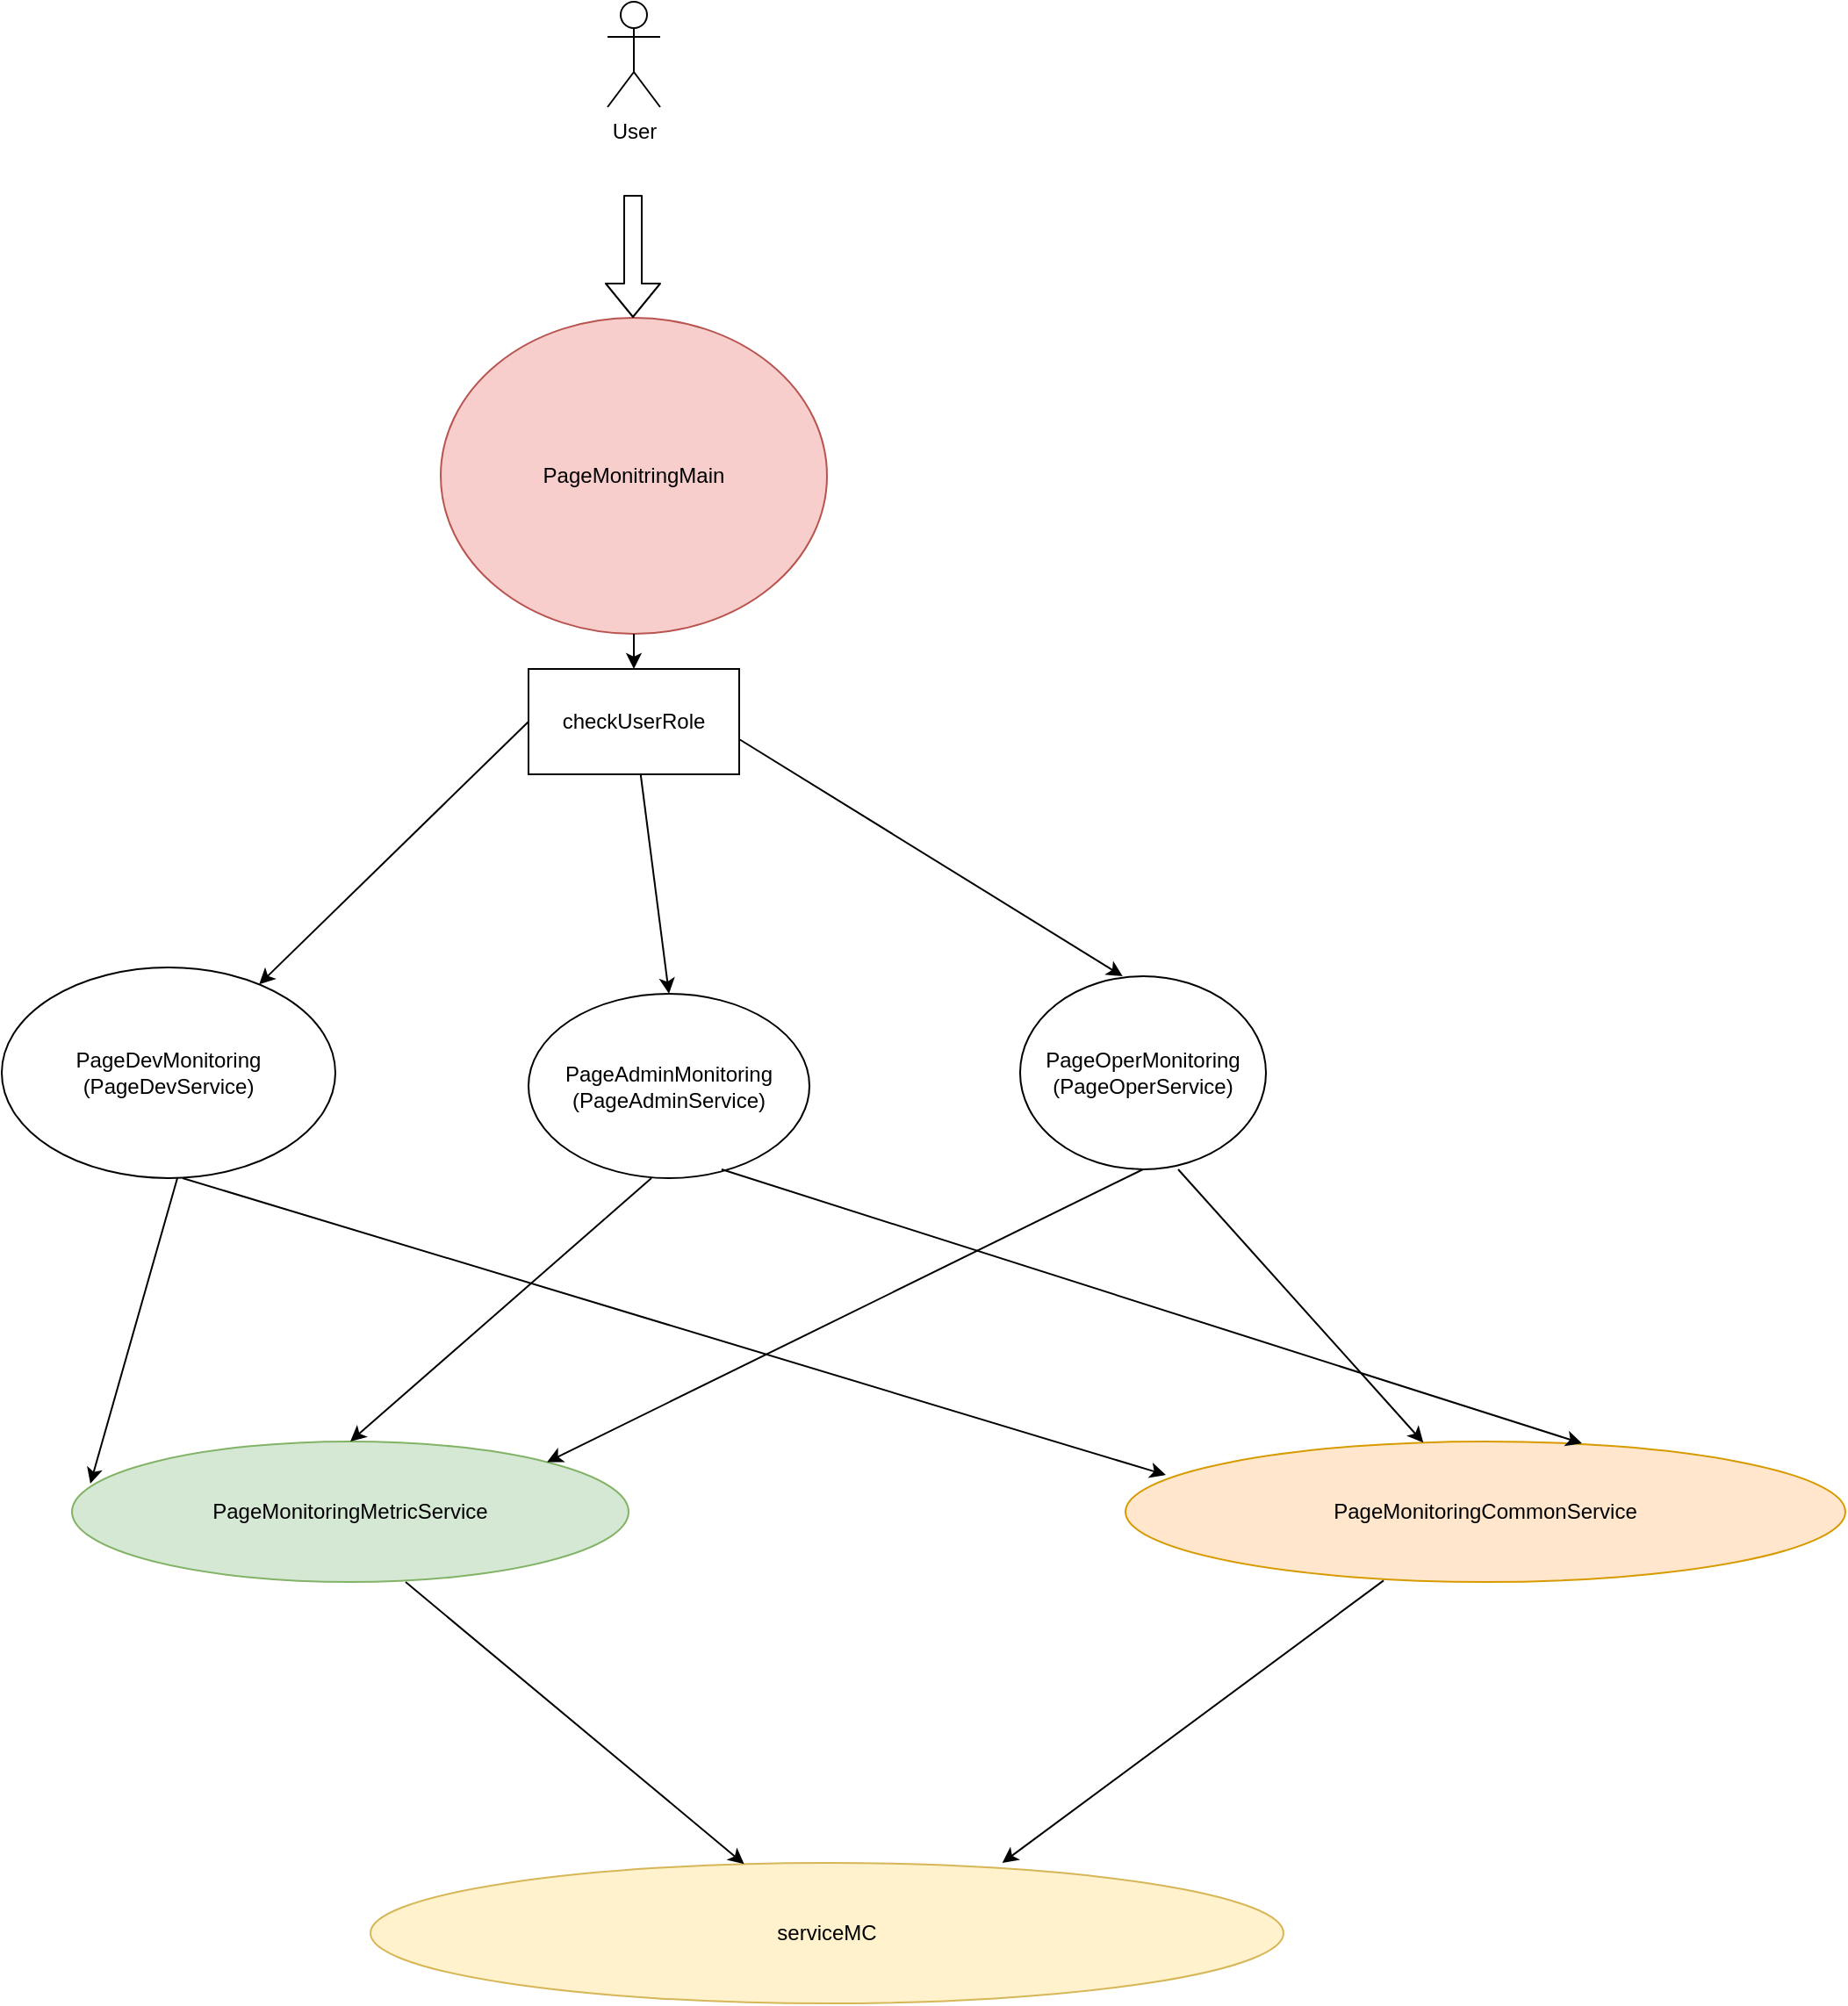 <mxfile version="12.7.1" type="github">
  <diagram id="Umu5q6S04zW-6YSL-UDz" name="Page-1">
    <mxGraphModel dx="1426" dy="1936" grid="1" gridSize="10" guides="1" tooltips="1" connect="1" arrows="1" fold="1" page="1" pageScale="1" pageWidth="827" pageHeight="1169" math="0" shadow="0">
      <root>
        <mxCell id="0" />
        <mxCell id="1" parent="0" />
        <mxCell id="wjYXXtgGg5O6mG5rprIA-1" value="PageMonitringMain" style="ellipse;whiteSpace=wrap;html=1;fillColor=#f8cecc;strokeColor=#b85450;" parent="1" vertex="1">
          <mxGeometry x="290" y="50" width="220" height="180" as="geometry" />
        </mxCell>
        <mxCell id="WP3GIV7tcJfg-KmQSKY6-4" value="PageDevMonitoring&lt;br&gt;(PageDevService)" style="ellipse;whiteSpace=wrap;html=1;" vertex="1" parent="1">
          <mxGeometry x="40" y="420" width="190" height="120" as="geometry" />
        </mxCell>
        <mxCell id="WP3GIV7tcJfg-KmQSKY6-5" value="&lt;span style=&quot;white-space: normal&quot;&gt;PageAdminMonitoring&lt;br&gt;(PageAdminService)&lt;br&gt;&lt;/span&gt;" style="ellipse;whiteSpace=wrap;html=1;" vertex="1" parent="1">
          <mxGeometry x="340" y="435" width="160" height="105" as="geometry" />
        </mxCell>
        <mxCell id="WP3GIV7tcJfg-KmQSKY6-6" value="&lt;span style=&quot;white-space: normal&quot;&gt;PageOperMonitoring&lt;br&gt;(PageOperService)&lt;br&gt;&lt;/span&gt;" style="ellipse;whiteSpace=wrap;html=1;" vertex="1" parent="1">
          <mxGeometry x="620" y="425" width="140" height="110" as="geometry" />
        </mxCell>
        <mxCell id="WP3GIV7tcJfg-KmQSKY6-7" value="" style="endArrow=classic;html=1;entryX=0.417;entryY=0;entryDx=0;entryDy=0;entryPerimeter=0;" edge="1" parent="1" target="WP3GIV7tcJfg-KmQSKY6-6">
          <mxGeometry width="50" height="50" relative="1" as="geometry">
            <mxPoint x="460" y="290" as="sourcePoint" />
            <mxPoint x="610" y="150" as="targetPoint" />
            <Array as="points" />
          </mxGeometry>
        </mxCell>
        <mxCell id="WP3GIV7tcJfg-KmQSKY6-10" value="" style="endArrow=classic;html=1;entryX=0.5;entryY=0;entryDx=0;entryDy=0;" edge="1" parent="1" source="WP3GIV7tcJfg-KmQSKY6-14" target="WP3GIV7tcJfg-KmQSKY6-5">
          <mxGeometry width="50" height="50" relative="1" as="geometry">
            <mxPoint x="400" y="230" as="sourcePoint" />
            <mxPoint x="450" y="180" as="targetPoint" />
          </mxGeometry>
        </mxCell>
        <mxCell id="WP3GIV7tcJfg-KmQSKY6-11" value="" style="endArrow=classic;html=1;exitX=0;exitY=0.5;exitDx=0;exitDy=0;" edge="1" parent="1" source="WP3GIV7tcJfg-KmQSKY6-14" target="WP3GIV7tcJfg-KmQSKY6-4">
          <mxGeometry width="50" height="50" relative="1" as="geometry">
            <mxPoint x="330" y="210" as="sourcePoint" />
            <mxPoint x="380" y="160" as="targetPoint" />
          </mxGeometry>
        </mxCell>
        <mxCell id="WP3GIV7tcJfg-KmQSKY6-12" value="" style="shape=flexArrow;endArrow=classic;html=1;" edge="1" parent="1">
          <mxGeometry width="50" height="50" relative="1" as="geometry">
            <mxPoint x="399.5" y="-20" as="sourcePoint" />
            <mxPoint x="399.5" y="50" as="targetPoint" />
          </mxGeometry>
        </mxCell>
        <mxCell id="WP3GIV7tcJfg-KmQSKY6-14" value="checkUserRole" style="rounded=0;whiteSpace=wrap;html=1;" vertex="1" parent="1">
          <mxGeometry x="340" y="250" width="120" height="60" as="geometry" />
        </mxCell>
        <mxCell id="WP3GIV7tcJfg-KmQSKY6-15" value="" style="endArrow=classic;html=1;entryX=0.5;entryY=0;entryDx=0;entryDy=0;" edge="1" parent="1" target="WP3GIV7tcJfg-KmQSKY6-14">
          <mxGeometry width="50" height="50" relative="1" as="geometry">
            <mxPoint x="400" y="230" as="sourcePoint" />
            <mxPoint x="400" y="435" as="targetPoint" />
          </mxGeometry>
        </mxCell>
        <mxCell id="WP3GIV7tcJfg-KmQSKY6-20" value="PageMonitoringMetricService" style="ellipse;whiteSpace=wrap;html=1;fillColor=#d5e8d4;strokeColor=#82b366;" vertex="1" parent="1">
          <mxGeometry x="80" y="690" width="317" height="80" as="geometry" />
        </mxCell>
        <mxCell id="WP3GIV7tcJfg-KmQSKY6-22" value="PageMonitoringCommonService" style="ellipse;whiteSpace=wrap;html=1;fillColor=#ffe6cc;strokeColor=#d79b00;" vertex="1" parent="1">
          <mxGeometry x="680" y="690" width="410" height="80" as="geometry" />
        </mxCell>
        <mxCell id="WP3GIV7tcJfg-KmQSKY6-23" value="" style="endArrow=classic;html=1;entryX=0.033;entryY=0.3;entryDx=0;entryDy=0;entryPerimeter=0;" edge="1" parent="1" target="WP3GIV7tcJfg-KmQSKY6-20">
          <mxGeometry width="50" height="50" relative="1" as="geometry">
            <mxPoint x="140" y="540" as="sourcePoint" />
            <mxPoint x="240" y="550" as="targetPoint" />
          </mxGeometry>
        </mxCell>
        <mxCell id="WP3GIV7tcJfg-KmQSKY6-25" value="" style="endArrow=classic;html=1;entryX=0.5;entryY=0;entryDx=0;entryDy=0;" edge="1" parent="1" target="WP3GIV7tcJfg-KmQSKY6-20">
          <mxGeometry width="50" height="50" relative="1" as="geometry">
            <mxPoint x="410" y="540" as="sourcePoint" />
            <mxPoint x="541.961" y="654" as="targetPoint" />
          </mxGeometry>
        </mxCell>
        <mxCell id="WP3GIV7tcJfg-KmQSKY6-26" value="" style="endArrow=classic;html=1;entryX=1;entryY=0;entryDx=0;entryDy=0;" edge="1" parent="1" target="WP3GIV7tcJfg-KmQSKY6-20">
          <mxGeometry width="50" height="50" relative="1" as="geometry">
            <mxPoint x="690" y="535" as="sourcePoint" />
            <mxPoint x="821.961" y="649" as="targetPoint" />
          </mxGeometry>
        </mxCell>
        <mxCell id="WP3GIV7tcJfg-KmQSKY6-28" value="" style="endArrow=classic;html=1;entryX=0.056;entryY=0.238;entryDx=0;entryDy=0;entryPerimeter=0;exitX=0.542;exitY=1;exitDx=0;exitDy=0;exitPerimeter=0;" edge="1" parent="1" source="WP3GIV7tcJfg-KmQSKY6-4" target="WP3GIV7tcJfg-KmQSKY6-22">
          <mxGeometry width="50" height="50" relative="1" as="geometry">
            <mxPoint x="110" y="540" as="sourcePoint" />
            <mxPoint x="160" y="490" as="targetPoint" />
          </mxGeometry>
        </mxCell>
        <mxCell id="WP3GIV7tcJfg-KmQSKY6-29" value="" style="endArrow=classic;html=1;" edge="1" parent="1" target="WP3GIV7tcJfg-KmQSKY6-22">
          <mxGeometry width="50" height="50" relative="1" as="geometry">
            <mxPoint x="710" y="535" as="sourcePoint" />
            <mxPoint x="630" y="754" as="targetPoint" />
          </mxGeometry>
        </mxCell>
        <mxCell id="WP3GIV7tcJfg-KmQSKY6-30" value="" style="endArrow=classic;html=1;entryX=0.634;entryY=0.013;entryDx=0;entryDy=0;entryPerimeter=0;" edge="1" parent="1" target="WP3GIV7tcJfg-KmQSKY6-22">
          <mxGeometry width="50" height="50" relative="1" as="geometry">
            <mxPoint x="450" y="535" as="sourcePoint" />
            <mxPoint x="500" y="485" as="targetPoint" />
          </mxGeometry>
        </mxCell>
        <mxCell id="WP3GIV7tcJfg-KmQSKY6-31" value="serviceMC" style="ellipse;whiteSpace=wrap;html=1;fillColor=#fff2cc;strokeColor=#d6b656;" vertex="1" parent="1">
          <mxGeometry x="250" y="930" width="520" height="80" as="geometry" />
        </mxCell>
        <mxCell id="WP3GIV7tcJfg-KmQSKY6-35" value="" style="endArrow=classic;html=1;" edge="1" parent="1" target="WP3GIV7tcJfg-KmQSKY6-31">
          <mxGeometry width="50" height="50" relative="1" as="geometry">
            <mxPoint x="270" y="770" as="sourcePoint" />
            <mxPoint x="320" y="720" as="targetPoint" />
          </mxGeometry>
        </mxCell>
        <mxCell id="WP3GIV7tcJfg-KmQSKY6-36" value="" style="endArrow=classic;html=1;entryX=0.692;entryY=0;entryDx=0;entryDy=0;entryPerimeter=0;" edge="1" parent="1" target="WP3GIV7tcJfg-KmQSKY6-31">
          <mxGeometry width="50" height="50" relative="1" as="geometry">
            <mxPoint x="827" y="769.18" as="sourcePoint" />
            <mxPoint x="620" y="910" as="targetPoint" />
          </mxGeometry>
        </mxCell>
        <mxCell id="WP3GIV7tcJfg-KmQSKY6-37" value="User&lt;br&gt;" style="shape=umlActor;verticalLabelPosition=bottom;labelBackgroundColor=#ffffff;verticalAlign=top;html=1;outlineConnect=0;" vertex="1" parent="1">
          <mxGeometry x="385" y="-130" width="30" height="60" as="geometry" />
        </mxCell>
      </root>
    </mxGraphModel>
  </diagram>
</mxfile>
